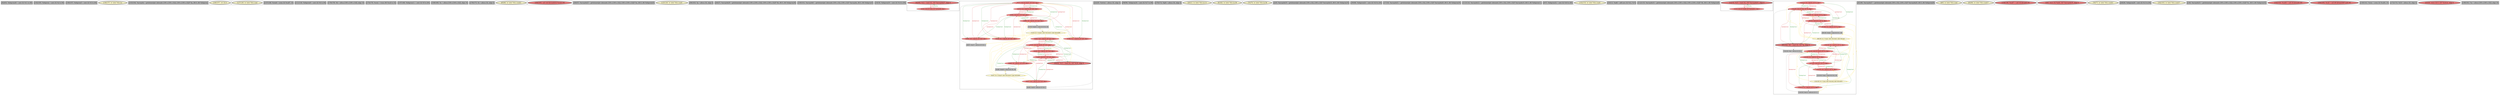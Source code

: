 
digraph G {





subgraph cluster53 {


node347 [penwidth=3.0,fontsize=20,fillcolor=grey,label="[62/63]  %idxprom26 = sext i32 %11 to i64",shape=rectangle,style=filled ]



}

subgraph cluster51 {


node345 [penwidth=3.0,fontsize=20,fillcolor=grey,label="[102/105]  %idxprom = sext i32 %2 to i64",shape=rectangle,style=filled ]



}

subgraph cluster50 {


node344 [penwidth=3.0,fontsize=20,fillcolor=grey,label="[106/107]  %idxprom5 = sext i32 %3 to i64",shape=rectangle,style=filled ]



}

subgraph cluster49 {


node343 [penwidth=3.0,fontsize=20,fillcolor=lemonchiffon,label="[156/157]  br label %for.inc",shape=ellipse,style=filled ]



}

subgraph cluster45 {


node339 [penwidth=3.0,fontsize=20,fillcolor=grey,label="[103/104]  %arrayidx = getelementptr inbounds [100 x [100 x i32]], [100 x [100 x i32]]* %a, i64 0, i64 %idxprom",shape=rectangle,style=filled ]



}

subgraph cluster41 {


node335 [penwidth=3.0,fontsize=20,fillcolor=lemonchiffon,label="[166/167]  ret i32 0",shape=ellipse,style=filled ]



}

subgraph cluster39 {


node333 [penwidth=3.0,fontsize=20,fillcolor=lemonchiffon,label="[127/128]  br label %for.cond",shape=ellipse,style=filled ]



}

subgraph cluster38 {


node332 [penwidth=3.0,fontsize=20,fillcolor=grey,label="[137/138]  %rem8 = srem i32 %call7, 10",shape=rectangle,style=filled ]



}

subgraph cluster46 {


node340 [penwidth=3.0,fontsize=20,fillcolor=grey,label="[111/116]  %idxprom9 = sext i32 %4 to i64",shape=rectangle,style=filled ]



}

subgraph cluster37 {


node331 [penwidth=3.0,fontsize=20,fillcolor=grey,label="[178/179]  %b = alloca [100 x [100 x i32]], align 16",shape=rectangle,style=filled ]



}

subgraph cluster36 {


node330 [penwidth=3.0,fontsize=20,fillcolor=grey,label="[174/175]  %conv = trunc i64 %call to i32",shape=rectangle,style=filled ]



}

subgraph cluster15 {


node273 [penwidth=3.0,fontsize=20,fillcolor=grey,label="[147/148]  %idxprom11 = sext i32 %5 to i64",shape=rectangle,style=filled ]



}

subgraph cluster40 {


node334 [penwidth=3.0,fontsize=20,fillcolor=grey,label="[168/169]  %c = alloca [100 x [100 x i32]], align 16",shape=rectangle,style=filled ]



}

subgraph cluster35 {


node329 [penwidth=3.0,fontsize=20,fillcolor=grey,label="[176/177]  %i = alloca i32, align 4",shape=rectangle,style=filled ]



}

subgraph cluster54 {


node348 [penwidth=3.0,fontsize=20,fillcolor=lemonchiffon,label="[85/86]  br label %for.cond21",shape=ellipse,style=filled ]



}

subgraph cluster42 {


node336 [penwidth=3.0,fontsize=20,fillcolor=lightcoral,label="[164/165]  call void @srand(i32 %conv) #3",shape=ellipse,style=filled ]



}

subgraph cluster11 {


node269 [penwidth=3.0,fontsize=20,fillcolor=grey,label="[40/47]  %arrayidx25 = getelementptr inbounds [100 x [100 x i32]], [100 x [100 x i32]]* %a, i64 0, i64 %idxprom24",shape=rectangle,style=filled ]



}

subgraph cluster43 {


node337 [penwidth=3.0,fontsize=20,fillcolor=lemonchiffon,label="[125/126]  br label %for.cond1",shape=ellipse,style=filled ]



}

subgraph cluster19 {


node294 [penwidth=3.0,fontsize=20,fillcolor=grey,label="[94/163]  %j = alloca i32, align 4",shape=rectangle,style=filled ]



}

subgraph cluster9 {


node266 [penwidth=3.0,fontsize=20,fillcolor=grey,label="[26/27]  %arrayidx29 = getelementptr inbounds [100 x [100 x i32]], [100 x [100 x i32]]* %b, i64 0, i64 %idxprom28",shape=rectangle,style=filled ]



}

subgraph cluster52 {


node346 [penwidth=3.0,fontsize=20,fillcolor=grey,label="[100/101]  %arrayidx6 = getelementptr inbounds [100 x i32], [100 x i32]* %arrayidx, i64 0, i64 %idxprom5",shape=rectangle,style=filled ]



}

subgraph cluster8 {


node265 [penwidth=3.0,fontsize=20,fillcolor=grey,label="[16/19]  %idxprom30 = sext i32 %14 to i64",shape=rectangle,style=filled ]



}

subgraph cluster10 {


node268 [penwidth=3.0,fontsize=20,fillcolor=lightcoral,label="[42/45]  %12 = load i32, i32* %arrayidx27, align 4",shape=ellipse,style=filled ]
node267 [fillcolor=lightcoral,label="[43/44]  store i32 %rem, i32* %arrayidx6, align 4",shape=ellipse,style=filled ]

node267->node268 [style=solid,color=forestgreen,label="T|indep",penwidth=1.0,fontcolor=forestgreen ]
node268->node267 [style=solid,color=firebrick3,label="A|indep",penwidth=1.0,fontcolor=firebrick3 ]


}

subgraph cluster23 {


node316 [fillcolor=lightcoral,label="[54/71]  store i32 %inc37, i32* %j20, align 4",shape=ellipse,style=filled ]
node315 [fillcolor=lightcoral,label="[31/92]  store i32 %inc40, i32* %i16, align 4",shape=ellipse,style=filled ]
node314 [fillcolor=lightcoral,label="[55/70]  %14 = load i32, i32* %j20, align 4",shape=ellipse,style=filled ]
node309 [fillcolor=grey,label="[51/88]  %cmp18 = icmp slt i32 %8, 100",shape=rectangle,style=filled ]
node298 [fillcolor=grey,label="[35/36]  %inc40 = add nsw i32 %19, 1",shape=rectangle,style=filled ]
node299 [fillcolor=grey,label="[66/67]  %inc37 = add nsw i32 %18, 1",shape=rectangle,style=filled ]
node302 [fillcolor=lightcoral,label="[53/80]  %9 = load i32, i32* %j20, align 4",shape=ellipse,style=filled ]
node307 [fillcolor=lightcoral,label="[61/64]  %11 = load i32, i32* %j20, align 4",shape=ellipse,style=filled ]
node303 [fillcolor=lightcoral,label="[33/90]  store i32 0, i32* %i16, align 4",shape=ellipse,style=filled ]
node308 [fillcolor=lightcoral,label="[65/68]  %18 = load i32, i32* %j20, align 4",shape=ellipse,style=filled ]
node304 [fillcolor=lightcoral,label="[38/49]  %10 = load i32, i32* %i16, align 4",shape=ellipse,style=filled ]
node300 [fillcolor=lightcoral,label="[57/60]  %17 = load i32, i32* %j20, align 4",shape=ellipse,style=filled ]
node305 [penwidth=3.0,fontsize=20,fillcolor=lightcoral,label="[30/93]  %13 = load i32, i32* %i16, align 4",shape=ellipse,style=filled ]
node301 [fillcolor=lemonchiffon,label="[52/87]  br i1 %cmp18, label %for.body19, label %for.end41",shape=ellipse,style=filled ]
node306 [fillcolor=lightcoral,label="[34/37]  %19 = load i32, i32* %i16, align 4",shape=ellipse,style=filled ]
node310 [fillcolor=lightcoral,label="[32/91]  %16 = load i32, i32* %i16, align 4",shape=ellipse,style=filled ]
node317 [fillcolor=lightcoral,label="[56/69]  store i32 0, i32* %j20, align 4",shape=ellipse,style=filled ]
node313 [fillcolor=grey,label="[72/79]  %cmp22 = icmp slt i32 %9, 100",shape=rectangle,style=filled ]
node311 [fillcolor=lemonchiffon,label="[73/78]  br i1 %cmp22, label %for.body23, label %for.end38",shape=ellipse,style=filled ]
node312 [fillcolor=lightcoral,label="[50/89]  %8 = load i32, i32* %i16, align 4",shape=ellipse,style=filled ]

node307->node317 [style=solid,color=firebrick3,label="A|indep|Const",penwidth=1.0,fontcolor=firebrick3 ]
node302->node313 [style=solid,color=black,label="",penwidth=0.5,fontcolor=black ]
node317->node307 [style=solid,color=forestgreen,label="T|indep|Const",penwidth=1.0,fontcolor=forestgreen ]
node306->node315 [style=solid,color=firebrick3,label="A|indep|Const",penwidth=1.0,fontcolor=firebrick3 ]
node315->node306 [style=solid,color=forestgreen,label="T|indep|Const",penwidth=1.0,fontcolor=forestgreen ]
node304->node315 [style=solid,color=firebrick3,label="A|indep|Const",penwidth=1.0,fontcolor=firebrick3 ]
node314->node317 [style=solid,color=firebrick3,label="A|indep|Const",penwidth=1.0,fontcolor=firebrick3 ]
node315->node304 [style=solid,color=forestgreen,label="T|indep|Const",penwidth=1.0,fontcolor=forestgreen ]
node310->node303 [style=solid,color=firebrick3,label="A|indep|Const",penwidth=1.0,fontcolor=firebrick3 ]
node306->node298 [style=solid,color=black,label="",penwidth=0.5,fontcolor=black ]
node303->node304 [style=solid,color=forestgreen,label="T|indep|Const",penwidth=1.0,fontcolor=forestgreen ]
node302->node317 [style=solid,color=firebrick3,label="A|indep|Const",penwidth=1.0,fontcolor=firebrick3 ]
node317->node302 [style=solid,color=forestgreen,label="T|indep|Const",penwidth=1.0,fontcolor=forestgreen ]
node304->node303 [style=solid,color=firebrick3,label="A|indep|Const",penwidth=1.0,fontcolor=firebrick3 ]
node301->node317 [style=solid,color=gold,label="C",penwidth=1.0,fontcolor=gold ]
node300->node317 [style=solid,color=firebrick3,label="A|indep|Const",penwidth=1.0,fontcolor=firebrick3 ]
node303->node312 [style=solid,color=forestgreen,label="T|indep|Const",penwidth=1.0,fontcolor=forestgreen ]
node301->node301 [style=solid,color=gold,label="C",penwidth=1.0,fontcolor=gold ]
node311->node300 [style=solid,color=gold,label="C",penwidth=1.0,fontcolor=gold ]
node311->node311 [style=solid,color=gold,label="C",penwidth=1.0,fontcolor=gold ]
node307->node316 [style=solid,color=firebrick3,label="A|indep|Const",penwidth=1.0,fontcolor=firebrick3 ]
node309->node301 [style=solid,color=black,label="",penwidth=0.5,fontcolor=black ]
node310->node315 [style=solid,color=firebrick3,label="A|indep|Const",penwidth=1.0,fontcolor=firebrick3 ]
node315->node310 [style=solid,color=forestgreen,label="T|indep|Const",penwidth=1.0,fontcolor=forestgreen ]
node311->node310 [style=solid,color=gold,label="C",penwidth=1.0,fontcolor=gold ]
node306->node303 [style=solid,color=firebrick3,label="A|indep|Const",penwidth=1.0,fontcolor=firebrick3 ]
node311->node302 [style=solid,color=gold,label="C",penwidth=1.0,fontcolor=gold ]
node316->node302 [style=solid,color=forestgreen,label="T|indep|Const",penwidth=1.0,fontcolor=forestgreen ]
node298->node315 [style=solid,color=black,label="",penwidth=0.5,fontcolor=black ]
node301->node312 [style=solid,color=gold,label="C",penwidth=1.0,fontcolor=gold ]
node311->node299 [style=solid,color=gold,label="C",penwidth=1.0,fontcolor=gold ]
node303->node305 [style=solid,color=forestgreen,label="T|indep|Const",penwidth=1.0,fontcolor=forestgreen ]
node299->node316 [style=solid,color=black,label="",penwidth=0.5,fontcolor=black ]
node301->node309 [style=solid,color=gold,label="C",penwidth=1.0,fontcolor=gold ]
node301->node311 [style=solid,color=gold,label="C",penwidth=1.0,fontcolor=gold ]
node311->node307 [style=solid,color=gold,label="C",penwidth=1.0,fontcolor=gold ]
node312->node315 [style=solid,color=firebrick3,label="A|indep|Const",penwidth=1.0,fontcolor=firebrick3 ]
node311->node313 [style=solid,color=gold,label="C",penwidth=1.0,fontcolor=gold ]
node316->node307 [style=solid,color=forestgreen,label="T|indep|Const",penwidth=1.0,fontcolor=forestgreen ]
node303->node310 [style=solid,color=forestgreen,label="T|indep|Const",penwidth=1.0,fontcolor=forestgreen ]
node314->node316 [style=solid,color=firebrick3,label="A|indep|Const",penwidth=1.0,fontcolor=firebrick3 ]
node316->node314 [style=solid,color=forestgreen,label="T|indep|Const",penwidth=1.0,fontcolor=forestgreen ]
node316->node308 [style=solid,color=forestgreen,label="T|indep|Const",penwidth=1.0,fontcolor=forestgreen ]
node311->node316 [style=solid,color=gold,label="C",penwidth=1.0,fontcolor=gold ]
node316->node300 [style=solid,color=forestgreen,label="T|indep|Const",penwidth=1.0,fontcolor=forestgreen ]
node308->node317 [style=solid,color=firebrick3,label="A|indep|Const",penwidth=1.0,fontcolor=firebrick3 ]
node311->node304 [style=solid,color=gold,label="C",penwidth=1.0,fontcolor=gold ]
node313->node311 [style=solid,color=black,label="",penwidth=0.5,fontcolor=black ]
node308->node316 [style=solid,color=firebrick3,label="A|indep|Const",penwidth=1.0,fontcolor=firebrick3 ]
node317->node314 [style=solid,color=forestgreen,label="T|indep|Const",penwidth=1.0,fontcolor=forestgreen ]
node305->node303 [style=solid,color=firebrick3,label="A|indep|Const",penwidth=1.0,fontcolor=firebrick3 ]
node301->node313 [style=solid,color=gold,label="C",penwidth=1.0,fontcolor=gold ]
node315->node305 [style=solid,color=forestgreen,label="T|indep|Const",penwidth=1.0,fontcolor=forestgreen ]
node301->node306 [style=solid,color=gold,label="C",penwidth=1.0,fontcolor=gold ]
node311->node305 [style=solid,color=gold,label="C",penwidth=1.0,fontcolor=gold ]
node302->node316 [style=solid,color=firebrick3,label="A|indep|Const",penwidth=1.0,fontcolor=firebrick3 ]
node301->node315 [style=solid,color=gold,label="C",penwidth=1.0,fontcolor=gold ]
node315->node312 [style=solid,color=forestgreen,label="T|indep|Const",penwidth=1.0,fontcolor=forestgreen ]
node300->node316 [style=solid,color=firebrick3,label="A|indep|Const",penwidth=1.0,fontcolor=firebrick3 ]
node308->node299 [style=solid,color=black,label="",penwidth=0.5,fontcolor=black ]
node317->node300 [style=solid,color=forestgreen,label="T|indep|Const",penwidth=1.0,fontcolor=forestgreen ]
node311->node308 [style=solid,color=gold,label="C",penwidth=1.0,fontcolor=gold ]
node301->node298 [style=solid,color=gold,label="C",penwidth=1.0,fontcolor=gold ]
node301->node302 [style=solid,color=gold,label="C",penwidth=1.0,fontcolor=gold ]
node305->node315 [style=solid,color=firebrick3,label="A|indep|Const",penwidth=1.0,fontcolor=firebrick3 ]
node312->node309 [style=solid,color=black,label="",penwidth=0.5,fontcolor=black ]
node317->node308 [style=solid,color=forestgreen,label="T|indep|Const",penwidth=1.0,fontcolor=forestgreen ]
node312->node303 [style=solid,color=firebrick3,label="A|indep|Const",penwidth=1.0,fontcolor=firebrick3 ]
node311->node314 [style=solid,color=gold,label="C",penwidth=1.0,fontcolor=gold ]
node303->node306 [style=solid,color=forestgreen,label="T|indep|Const",penwidth=1.0,fontcolor=forestgreen ]


}

subgraph cluster7 {


node264 [penwidth=3.0,fontsize=20,fillcolor=grey,label="[22/25]  %retval = alloca i32, align 4",shape=rectangle,style=filled ]



}

subgraph cluster14 {


node272 [penwidth=3.0,fontsize=20,fillcolor=grey,label="[58/59]  %idxprom34 = sext i32 %17 to i64",shape=rectangle,style=filled ]



}

subgraph cluster44 {


node338 [penwidth=3.0,fontsize=20,fillcolor=grey,label="[170/171]  %j20 = alloca i32, align 4",shape=rectangle,style=filled ]



}

subgraph cluster6 {


node263 [penwidth=3.0,fontsize=20,fillcolor=lemonchiffon,label="[20/21]  br label %for.inc13",shape=ellipse,style=filled ]



}

subgraph cluster30 {


node324 [penwidth=3.0,fontsize=20,fillcolor=lemonchiffon,label="[81/82]  br label %for.inc39",shape=ellipse,style=filled ]



}

subgraph cluster31 {


node325 [penwidth=3.0,fontsize=20,fillcolor=lemonchiffon,label="[74/75]  br label %for.inc36",shape=ellipse,style=filled ]



}

subgraph cluster0 {


node256 [penwidth=3.0,fontsize=20,fillcolor=grey,label="[2/5]  %arrayidx35 = getelementptr inbounds [100 x i32], [100 x i32]* %arrayidx33, i64 0, i64 %idxprom34",shape=rectangle,style=filled ]



}

subgraph cluster13 {


node271 [penwidth=3.0,fontsize=20,fillcolor=grey,label="[39/48]  %idxprom24 = sext i32 %10 to i64",shape=rectangle,style=filled ]



}

subgraph cluster5 {


node262 [penwidth=3.0,fontsize=20,fillcolor=grey,label="[17/18]  %arrayidx31 = getelementptr inbounds [100 x i32], [100 x i32]* %arrayidx29, i64 0, i64 %idxprom30",shape=rectangle,style=filled ]



}

subgraph cluster47 {


node341 [penwidth=3.0,fontsize=20,fillcolor=grey,label="[113/114]  %arrayidx12 = getelementptr inbounds [100 x i32], [100 x i32]* %arrayidx10, i64 0, i64 %idxprom11",shape=rectangle,style=filled ]



}

subgraph cluster1 {


node257 [penwidth=3.0,fontsize=20,fillcolor=grey,label="[0/7]  %idxprom32 = sext i32 %16 to i64",shape=rectangle,style=filled ]



}

subgraph cluster32 {


node326 [penwidth=3.0,fontsize=20,fillcolor=lemonchiffon,label="[152/153]  br label %for.cond1",shape=ellipse,style=filled ]



}

subgraph cluster3 {


node259 [penwidth=3.0,fontsize=20,fillcolor=grey,label="[10/11]  %add = add nsw i32 %12, %15",shape=rectangle,style=filled ]



}

subgraph cluster48 {


node342 [penwidth=3.0,fontsize=20,fillcolor=grey,label="[112/115]  %arrayidx10 = getelementptr inbounds [100 x [100 x i32]], [100 x [100 x i32]]* %b, i64 0, i64 %idxprom9",shape=rectangle,style=filled ]



}

subgraph cluster4 {


node261 [penwidth=3.0,fontsize=20,fillcolor=lightcoral,label="[12/15]  %15 = load i32, i32* %arrayidx31, align 4",shape=ellipse,style=filled ]
node260 [fillcolor=lightcoral,label="[13/14]  store i32 %rem8, i32* %arrayidx12, align 4",shape=ellipse,style=filled ]

node260->node261 [style=solid,color=forestgreen,label="T|indep",penwidth=1.0,fontcolor=forestgreen ]
node261->node260 [style=solid,color=firebrick3,label="A|indep",penwidth=1.0,fontcolor=firebrick3 ]


}

subgraph cluster17 {


node291 [fillcolor=lightcoral,label="[144/151]  %3 = load i32, i32* %j, align 4",shape=ellipse,style=filled ]
node280 [fillcolor=grey,label="[123/130]  %cmp = icmp slt i32 %0, 100",shape=rectangle,style=filled ]
node275 [fillcolor=lightcoral,label="[145/150]  store i32 %inc, i32* %j, align 4",shape=ellipse,style=filled ]
node292 [fillcolor=lightcoral,label="[97/160]  %1 = load i32, i32* %j, align 4",shape=ellipse,style=filled ]
node284 [fillcolor=lightcoral,label="[96/161]  store i32 0, i32* %j, align 4",shape=ellipse,style=filled ]
node277 [fillcolor=grey,label="[154/155]  %inc = add nsw i32 %6, 1",shape=rectangle,style=filled ]
node289 [fillcolor=lightcoral,label="[110/133]  %4 = load i32, i32* %i, align 4",shape=ellipse,style=filled ]
node281 [penwidth=3.0,fontsize=20,fillcolor=lightcoral,label="[95/162]  %6 = load i32, i32* %j, align 4",shape=ellipse,style=filled ]
node276 [fillcolor=lightcoral,label="[146/149]  %5 = load i32, i32* %j, align 4",shape=ellipse,style=filled ]
node285 [fillcolor=lightcoral,label="[109/134]  store i32 %inc14, i32* %i, align 4",shape=ellipse,style=filled ]
node278 [fillcolor=grey,label="[119/120]  %inc14 = add nsw i32 %7, 1",shape=rectangle,style=filled ]
node282 [fillcolor=lightcoral,label="[117/132]  store i32 0, i32* %i, align 4",shape=ellipse,style=filled ]
node283 [fillcolor=lemonchiffon,label="[99/158]  br i1 %cmp2, label %for.body3, label %for.end",shape=ellipse,style=filled ]
node288 [fillcolor=lightcoral,label="[118/121]  %7 = load i32, i32* %i, align 4",shape=ellipse,style=filled ]
node286 [fillcolor=lightcoral,label="[122/131]  %0 = load i32, i32* %i, align 4",shape=ellipse,style=filled ]
node287 [fillcolor=lightcoral,label="[108/135]  %2 = load i32, i32* %i, align 4",shape=ellipse,style=filled ]
node279 [fillcolor=lemonchiffon,label="[124/129]  br i1 %cmp, label %for.body, label %for.end15",shape=ellipse,style=filled ]
node290 [fillcolor=grey,label="[98/159]  %cmp2 = icmp slt i32 %1, 100",shape=rectangle,style=filled ]

node283->node291 [style=solid,color=gold,label="C",penwidth=1.0,fontcolor=gold ]
node283->node287 [style=solid,color=gold,label="C",penwidth=1.0,fontcolor=gold ]
node283->node281 [style=solid,color=gold,label="C",penwidth=1.0,fontcolor=gold ]
node282->node289 [style=solid,color=forestgreen,label="T|indep|Const",penwidth=1.0,fontcolor=forestgreen ]
node289->node282 [style=solid,color=firebrick3,label="A|indep|Const",penwidth=1.0,fontcolor=firebrick3 ]
node283->node275 [style=solid,color=gold,label="C",penwidth=1.0,fontcolor=gold ]
node282->node287 [style=solid,color=forestgreen,label="T|indep|Const",penwidth=1.0,fontcolor=forestgreen ]
node291->node275 [style=solid,color=firebrick3,label="A|indep|Const",penwidth=1.0,fontcolor=firebrick3 ]
node282->node286 [style=solid,color=forestgreen,label="T|indep|Const",penwidth=1.0,fontcolor=forestgreen ]
node286->node282 [style=solid,color=firebrick3,label="A|indep|Const",penwidth=1.0,fontcolor=firebrick3 ]
node282->node288 [style=solid,color=forestgreen,label="T|indep|Const",penwidth=1.0,fontcolor=forestgreen ]
node286->node280 [style=solid,color=black,label="",penwidth=0.5,fontcolor=black ]
node288->node282 [style=solid,color=firebrick3,label="A|indep|Const",penwidth=1.0,fontcolor=firebrick3 ]
node281->node277 [style=solid,color=black,label="",penwidth=0.5,fontcolor=black ]
node277->node275 [style=solid,color=black,label="",penwidth=0.5,fontcolor=black ]
node279->node288 [style=solid,color=gold,label="C",penwidth=1.0,fontcolor=gold ]
node280->node279 [style=solid,color=black,label="",penwidth=0.5,fontcolor=black ]
node275->node291 [style=solid,color=forestgreen,label="T|indep|Const",penwidth=1.0,fontcolor=forestgreen ]
node279->node285 [style=solid,color=gold,label="C",penwidth=1.0,fontcolor=gold ]
node281->node284 [style=solid,color=firebrick3,label="A|indep|Const",penwidth=1.0,fontcolor=firebrick3 ]
node283->node289 [style=solid,color=gold,label="C",penwidth=1.0,fontcolor=gold ]
node284->node291 [style=solid,color=forestgreen,label="T|indep|Const",penwidth=1.0,fontcolor=forestgreen ]
node283->node292 [style=solid,color=gold,label="C",penwidth=1.0,fontcolor=gold ]
node292->node284 [style=solid,color=firebrick3,label="A|indep|Const",penwidth=1.0,fontcolor=firebrick3 ]
node291->node284 [style=solid,color=firebrick3,label="A|indep|Const",penwidth=1.0,fontcolor=firebrick3 ]
node284->node281 [style=solid,color=forestgreen,label="T|indep|Const",penwidth=1.0,fontcolor=forestgreen ]
node284->node292 [style=solid,color=forestgreen,label="T|indep|Const",penwidth=1.0,fontcolor=forestgreen ]
node283->node277 [style=solid,color=gold,label="C",penwidth=1.0,fontcolor=gold ]
node285->node286 [style=solid,color=forestgreen,label="T|indep|Const",penwidth=1.0,fontcolor=forestgreen ]
node286->node285 [style=solid,color=firebrick3,label="A|indep|Const",penwidth=1.0,fontcolor=firebrick3 ]
node283->node276 [style=solid,color=gold,label="C",penwidth=1.0,fontcolor=gold ]
node285->node288 [style=solid,color=forestgreen,label="T|indep|Const",penwidth=1.0,fontcolor=forestgreen ]
node279->node279 [style=solid,color=gold,label="C",penwidth=1.0,fontcolor=gold ]
node279->node290 [style=solid,color=gold,label="C",penwidth=1.0,fontcolor=gold ]
node275->node281 [style=solid,color=forestgreen,label="T|indep|Const",penwidth=1.0,fontcolor=forestgreen ]
node288->node285 [style=solid,color=firebrick3,label="A|indep|Const",penwidth=1.0,fontcolor=firebrick3 ]
node279->node284 [style=solid,color=gold,label="C",penwidth=1.0,fontcolor=gold ]
node289->node285 [style=solid,color=firebrick3,label="A|indep|Const",penwidth=1.0,fontcolor=firebrick3 ]
node275->node276 [style=solid,color=forestgreen,label="T|indep|Const",penwidth=1.0,fontcolor=forestgreen ]
node292->node290 [style=solid,color=black,label="",penwidth=0.5,fontcolor=black ]
node287->node282 [style=solid,color=firebrick3,label="A|indep|Const",penwidth=1.0,fontcolor=firebrick3 ]
node287->node285 [style=solid,color=firebrick3,label="A|indep|Const",penwidth=1.0,fontcolor=firebrick3 ]
node283->node290 [style=solid,color=gold,label="C",penwidth=1.0,fontcolor=gold ]
node288->node278 [style=solid,color=black,label="",penwidth=0.5,fontcolor=black ]
node279->node278 [style=solid,color=gold,label="C",penwidth=1.0,fontcolor=gold ]
node276->node275 [style=solid,color=firebrick3,label="A|indep|Const",penwidth=1.0,fontcolor=firebrick3 ]
node281->node275 [style=solid,color=firebrick3,label="A|indep|Const",penwidth=1.0,fontcolor=firebrick3 ]
node290->node283 [style=solid,color=black,label="",penwidth=0.5,fontcolor=black ]
node279->node292 [style=solid,color=gold,label="C",penwidth=1.0,fontcolor=gold ]
node279->node283 [style=solid,color=gold,label="C",penwidth=1.0,fontcolor=gold ]
node279->node286 [style=solid,color=gold,label="C",penwidth=1.0,fontcolor=gold ]
node278->node285 [style=solid,color=black,label="",penwidth=0.5,fontcolor=black ]
node292->node275 [style=solid,color=firebrick3,label="A|indep|Const",penwidth=1.0,fontcolor=firebrick3 ]
node275->node292 [style=solid,color=forestgreen,label="T|indep|Const",penwidth=1.0,fontcolor=forestgreen ]
node279->node280 [style=solid,color=gold,label="C",penwidth=1.0,fontcolor=gold ]
node283->node283 [style=solid,color=gold,label="C",penwidth=1.0,fontcolor=gold ]
node284->node276 [style=solid,color=forestgreen,label="T|indep|Const",penwidth=1.0,fontcolor=forestgreen ]
node285->node287 [style=solid,color=forestgreen,label="T|indep|Const",penwidth=1.0,fontcolor=forestgreen ]
node285->node289 [style=solid,color=forestgreen,label="T|indep|Const",penwidth=1.0,fontcolor=forestgreen ]
node276->node284 [style=solid,color=firebrick3,label="A|indep|Const",penwidth=1.0,fontcolor=firebrick3 ]


}

subgraph cluster16 {


node274 [penwidth=3.0,fontsize=20,fillcolor=grey,label="[41/46]  %arrayidx27 = getelementptr inbounds [100 x i32], [100 x i32]* %arrayidx25, i64 0, i64 %idxprom26",shape=rectangle,style=filled ]



}

subgraph cluster2 {


node258 [penwidth=3.0,fontsize=20,fillcolor=lemonchiffon,label="[8/9]  br label %for.cond",shape=ellipse,style=filled ]



}

subgraph cluster34 {


node328 [penwidth=3.0,fontsize=20,fillcolor=lemonchiffon,label="[83/84]  br label %for.cond17",shape=ellipse,style=filled ]



}

subgraph cluster22 {


node297 [penwidth=3.0,fontsize=20,fillcolor=lightcoral,label="[136/139]  %call7 = call i32 @rand() #3",shape=ellipse,style=filled ]



}

subgraph cluster25 {


node319 [penwidth=3.0,fontsize=20,fillcolor=lightcoral,label="[3/4]  store i32 %add, i32* %arrayidx35, align 4",shape=ellipse,style=filled ]



}

subgraph cluster18 {


node293 [penwidth=3.0,fontsize=20,fillcolor=lemonchiffon,label="[76/77]  br label %for.cond21",shape=ellipse,style=filled ]



}

subgraph cluster29 {


node323 [penwidth=3.0,fontsize=20,fillcolor=grey,label="[28/29]  %idxprom28 = sext i32 %13 to i64",shape=rectangle,style=filled ]



}

subgraph cluster20 {


node295 [penwidth=3.0,fontsize=20,fillcolor=lemonchiffon,label="[182/183]  br label %for.cond17",shape=ellipse,style=filled ]



}

subgraph cluster26 {


node320 [penwidth=3.0,fontsize=20,fillcolor=grey,label="[1/6]  %arrayidx33 = getelementptr inbounds [100 x [100 x i32]], [100 x [100 x i32]]* %c, i64 0, i64 %idxprom32",shape=rectangle,style=filled ]



}

subgraph cluster24 {


node318 [penwidth=3.0,fontsize=20,fillcolor=lightcoral,label="[142/143]  %call4 = call i32 @rand() #3",shape=ellipse,style=filled ]



}

subgraph cluster28 {


node322 [penwidth=3.0,fontsize=20,fillcolor=lightcoral,label="[184/185]  %call = call i64 @time(i64* null) #3",shape=ellipse,style=filled ]



}

subgraph cluster27 {


node321 [penwidth=3.0,fontsize=20,fillcolor=grey,label="[140/141]  %rem = srem i32 %call4, 10",shape=rectangle,style=filled ]



}

subgraph cluster21 {


node296 [penwidth=3.0,fontsize=20,fillcolor=grey,label="[172/173]  %i16 = alloca i32, align 4",shape=rectangle,style=filled ]



}

subgraph cluster12 {


node270 [penwidth=3.0,fontsize=20,fillcolor=lightcoral,label="[23/24]  store i32 0, i32* %retval, align 4",shape=ellipse,style=filled ]



}

subgraph cluster33 {


node327 [penwidth=3.0,fontsize=20,fillcolor=grey,label="[180/181]  %a = alloca [100 x [100 x i32]], align 16",shape=rectangle,style=filled ]



}

}
